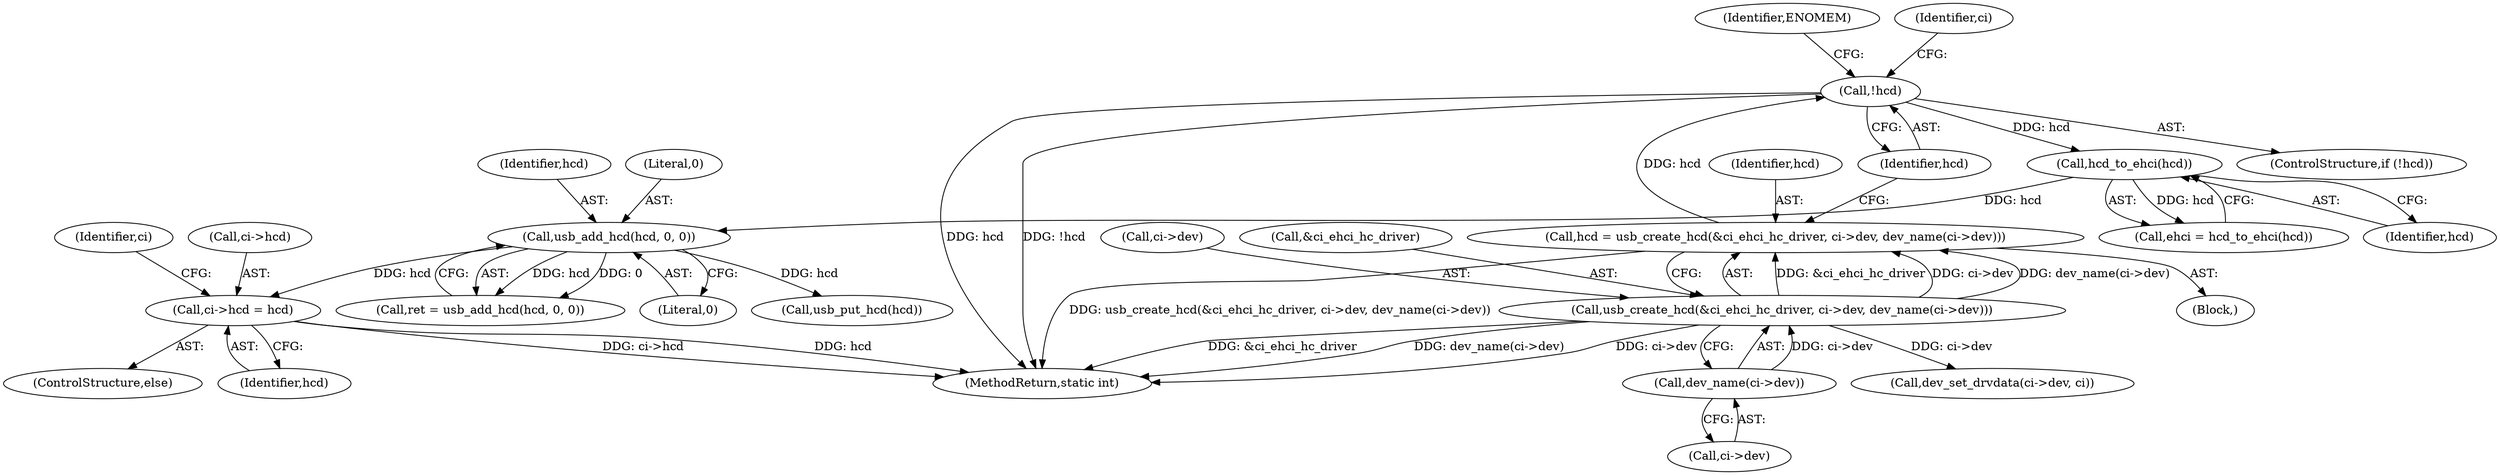 digraph "0_linux_929473ea05db455ad88cdc081f2adc556b8dc48f@pointer" {
"1000215" [label="(Call,ci->hcd = hcd)"];
"1000206" [label="(Call,usb_add_hcd(hcd, 0, 0))"];
"1000184" [label="(Call,hcd_to_ehci(hcd))"];
"1000124" [label="(Call,!hcd)"];
"1000111" [label="(Call,hcd = usb_create_hcd(&ci_ehci_hc_driver, ci->dev, dev_name(ci->dev)))"];
"1000113" [label="(Call,usb_create_hcd(&ci_ehci_hc_driver, ci->dev, dev_name(ci->dev)))"];
"1000119" [label="(Call,dev_name(ci->dev))"];
"1000128" [label="(Identifier,ENOMEM)"];
"1000112" [label="(Identifier,hcd)"];
"1000224" [label="(Identifier,ci)"];
"1000116" [label="(Call,ci->dev)"];
"1000114" [label="(Call,&ci_ehci_hc_driver)"];
"1000113" [label="(Call,usb_create_hcd(&ci_ehci_hc_driver, ci->dev, dev_name(ci->dev)))"];
"1000111" [label="(Call,hcd = usb_create_hcd(&ci_ehci_hc_driver, ci->dev, dev_name(ci->dev)))"];
"1000119" [label="(Call,dev_name(ci->dev))"];
"1000123" [label="(ControlStructure,if (!hcd))"];
"1000206" [label="(Call,usb_add_hcd(hcd, 0, 0))"];
"1000209" [label="(Literal,0)"];
"1000182" [label="(Call,ehci = hcd_to_ehci(hcd))"];
"1000120" [label="(Call,ci->dev)"];
"1000131" [label="(Identifier,ci)"];
"1000212" [label="(Call,usb_put_hcd(hcd))"];
"1000129" [label="(Call,dev_set_drvdata(ci->dev, ci))"];
"1000235" [label="(MethodReturn,static int)"];
"1000214" [label="(ControlStructure,else)"];
"1000219" [label="(Identifier,hcd)"];
"1000102" [label="(Block,)"];
"1000215" [label="(Call,ci->hcd = hcd)"];
"1000208" [label="(Literal,0)"];
"1000124" [label="(Call,!hcd)"];
"1000125" [label="(Identifier,hcd)"];
"1000185" [label="(Identifier,hcd)"];
"1000216" [label="(Call,ci->hcd)"];
"1000204" [label="(Call,ret = usb_add_hcd(hcd, 0, 0))"];
"1000184" [label="(Call,hcd_to_ehci(hcd))"];
"1000207" [label="(Identifier,hcd)"];
"1000215" -> "1000214"  [label="AST: "];
"1000215" -> "1000219"  [label="CFG: "];
"1000216" -> "1000215"  [label="AST: "];
"1000219" -> "1000215"  [label="AST: "];
"1000224" -> "1000215"  [label="CFG: "];
"1000215" -> "1000235"  [label="DDG: ci->hcd"];
"1000215" -> "1000235"  [label="DDG: hcd"];
"1000206" -> "1000215"  [label="DDG: hcd"];
"1000206" -> "1000204"  [label="AST: "];
"1000206" -> "1000209"  [label="CFG: "];
"1000207" -> "1000206"  [label="AST: "];
"1000208" -> "1000206"  [label="AST: "];
"1000209" -> "1000206"  [label="AST: "];
"1000204" -> "1000206"  [label="CFG: "];
"1000206" -> "1000204"  [label="DDG: hcd"];
"1000206" -> "1000204"  [label="DDG: 0"];
"1000184" -> "1000206"  [label="DDG: hcd"];
"1000206" -> "1000212"  [label="DDG: hcd"];
"1000184" -> "1000182"  [label="AST: "];
"1000184" -> "1000185"  [label="CFG: "];
"1000185" -> "1000184"  [label="AST: "];
"1000182" -> "1000184"  [label="CFG: "];
"1000184" -> "1000182"  [label="DDG: hcd"];
"1000124" -> "1000184"  [label="DDG: hcd"];
"1000124" -> "1000123"  [label="AST: "];
"1000124" -> "1000125"  [label="CFG: "];
"1000125" -> "1000124"  [label="AST: "];
"1000128" -> "1000124"  [label="CFG: "];
"1000131" -> "1000124"  [label="CFG: "];
"1000124" -> "1000235"  [label="DDG: hcd"];
"1000124" -> "1000235"  [label="DDG: !hcd"];
"1000111" -> "1000124"  [label="DDG: hcd"];
"1000111" -> "1000102"  [label="AST: "];
"1000111" -> "1000113"  [label="CFG: "];
"1000112" -> "1000111"  [label="AST: "];
"1000113" -> "1000111"  [label="AST: "];
"1000125" -> "1000111"  [label="CFG: "];
"1000111" -> "1000235"  [label="DDG: usb_create_hcd(&ci_ehci_hc_driver, ci->dev, dev_name(ci->dev))"];
"1000113" -> "1000111"  [label="DDG: &ci_ehci_hc_driver"];
"1000113" -> "1000111"  [label="DDG: ci->dev"];
"1000113" -> "1000111"  [label="DDG: dev_name(ci->dev)"];
"1000113" -> "1000119"  [label="CFG: "];
"1000114" -> "1000113"  [label="AST: "];
"1000116" -> "1000113"  [label="AST: "];
"1000119" -> "1000113"  [label="AST: "];
"1000113" -> "1000235"  [label="DDG: &ci_ehci_hc_driver"];
"1000113" -> "1000235"  [label="DDG: dev_name(ci->dev)"];
"1000113" -> "1000235"  [label="DDG: ci->dev"];
"1000119" -> "1000113"  [label="DDG: ci->dev"];
"1000113" -> "1000129"  [label="DDG: ci->dev"];
"1000119" -> "1000120"  [label="CFG: "];
"1000120" -> "1000119"  [label="AST: "];
}
